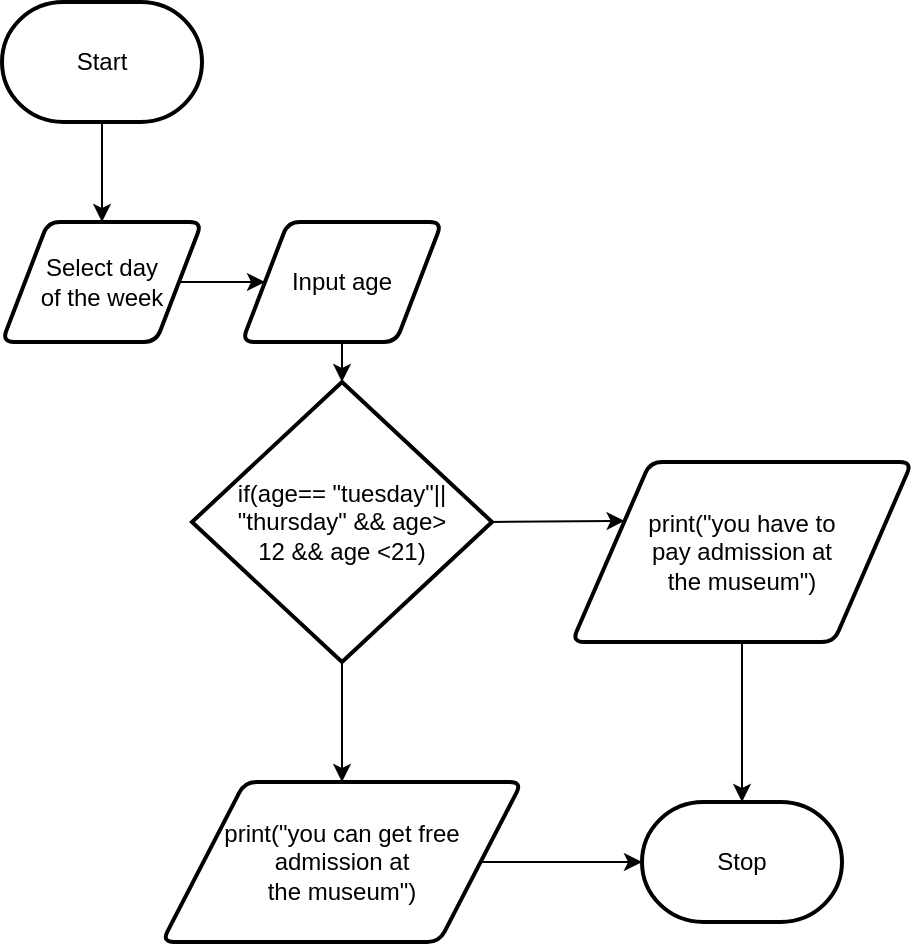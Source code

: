 <mxfile>
    <diagram id="GInHtZuMB5CcCfA9ihm7" name="Page-1">
        <mxGraphModel dx="1074" dy="741" grid="1" gridSize="10" guides="1" tooltips="1" connect="1" arrows="1" fold="1" page="1" pageScale="1" pageWidth="850" pageHeight="1100" math="0" shadow="0">
            <root>
                <mxCell id="0"/>
                <mxCell id="1" parent="0"/>
                <mxCell id="7" style="edgeStyle=none;html=1;" parent="1" source="2" target="3" edge="1">
                    <mxGeometry relative="1" as="geometry"/>
                </mxCell>
                <mxCell id="2" value="Start" style="strokeWidth=2;html=1;shape=mxgraph.flowchart.terminator;whiteSpace=wrap;" parent="1" vertex="1">
                    <mxGeometry x="90" y="160" width="100" height="60" as="geometry"/>
                </mxCell>
                <mxCell id="8" style="edgeStyle=none;html=1;exitX=1;exitY=0.5;exitDx=0;exitDy=0;entryX=0;entryY=0.5;entryDx=0;entryDy=0;" parent="1" source="3" target="5" edge="1">
                    <mxGeometry relative="1" as="geometry">
                        <mxPoint x="160" y="300" as="sourcePoint"/>
                        <mxPoint x="230" y="300" as="targetPoint"/>
                    </mxGeometry>
                </mxCell>
                <mxCell id="3" value="Select day &lt;br&gt;of the week" style="shape=parallelogram;html=1;strokeWidth=2;perimeter=parallelogramPerimeter;whiteSpace=wrap;rounded=1;arcSize=12;size=0.23;" parent="1" vertex="1">
                    <mxGeometry x="90" y="270" width="100" height="60" as="geometry"/>
                </mxCell>
                <mxCell id="10" style="edgeStyle=none;html=1;entryX=0.5;entryY=0;entryDx=0;entryDy=0;entryPerimeter=0;" parent="1" source="5" target="14" edge="1">
                    <mxGeometry relative="1" as="geometry">
                        <mxPoint x="280" y="380" as="targetPoint"/>
                    </mxGeometry>
                </mxCell>
                <mxCell id="5" value="Input age" style="shape=parallelogram;html=1;strokeWidth=2;perimeter=parallelogramPerimeter;whiteSpace=wrap;rounded=1;arcSize=12;size=0.23;" parent="1" vertex="1">
                    <mxGeometry x="210" y="270" width="100" height="60" as="geometry"/>
                </mxCell>
                <mxCell id="6" value="Stop" style="strokeWidth=2;html=1;shape=mxgraph.flowchart.terminator;whiteSpace=wrap;" parent="1" vertex="1">
                    <mxGeometry x="410" y="560" width="100" height="60" as="geometry"/>
                </mxCell>
                <mxCell id="14" value="if(age== &quot;tuesday&quot;|| &quot;thursday&quot; &amp;amp;&amp;amp; age&amp;gt;&lt;br&gt;12 &amp;amp;&amp;amp; age &amp;lt;21)" style="strokeWidth=2;html=1;shape=mxgraph.flowchart.decision;whiteSpace=wrap;" parent="1" vertex="1">
                    <mxGeometry x="185" y="350" width="150" height="140" as="geometry"/>
                </mxCell>
                <mxCell id="15" style="edgeStyle=none;html=1;exitX=1;exitY=0.5;exitDx=0;exitDy=0;exitPerimeter=0;entryX=0;entryY=0.25;entryDx=0;entryDy=0;" parent="1" source="14" target="17" edge="1">
                    <mxGeometry relative="1" as="geometry">
                        <mxPoint x="360" y="360" as="sourcePoint"/>
                        <mxPoint x="380" y="420" as="targetPoint"/>
                    </mxGeometry>
                </mxCell>
                <mxCell id="16" style="edgeStyle=none;html=1;exitX=0.5;exitY=1;exitDx=0;exitDy=0;exitPerimeter=0;entryX=0.5;entryY=0;entryDx=0;entryDy=0;" parent="1" source="14" target="18" edge="1">
                    <mxGeometry relative="1" as="geometry">
                        <mxPoint x="220" y="510" as="sourcePoint"/>
                        <mxPoint x="260" y="540" as="targetPoint"/>
                    </mxGeometry>
                </mxCell>
                <mxCell id="17" value="print(&quot;you have to &lt;br&gt;pay admission at &lt;br&gt;the museum&quot;)" style="shape=parallelogram;html=1;strokeWidth=2;perimeter=parallelogramPerimeter;whiteSpace=wrap;rounded=1;arcSize=12;size=0.23;" parent="1" vertex="1">
                    <mxGeometry x="375" y="390" width="170" height="90" as="geometry"/>
                </mxCell>
                <mxCell id="18" value="&lt;span&gt;print(&quot;you can get free&lt;br&gt;&lt;/span&gt;&lt;span&gt;admission at&lt;/span&gt;&lt;br&gt;&lt;span&gt;the museum&quot;)&lt;/span&gt;" style="shape=parallelogram;html=1;strokeWidth=2;perimeter=parallelogramPerimeter;whiteSpace=wrap;rounded=1;arcSize=12;size=0.23;" parent="1" vertex="1">
                    <mxGeometry x="170" y="550" width="180" height="80" as="geometry"/>
                </mxCell>
                <mxCell id="19" style="edgeStyle=none;html=1;exitX=1;exitY=0.5;exitDx=0;exitDy=0;entryX=0;entryY=0.5;entryDx=0;entryDy=0;entryPerimeter=0;" parent="1" source="18" target="6" edge="1">
                    <mxGeometry relative="1" as="geometry">
                        <mxPoint x="340" y="570" as="sourcePoint"/>
                        <mxPoint x="383" y="570" as="targetPoint"/>
                    </mxGeometry>
                </mxCell>
                <mxCell id="20" style="edgeStyle=none;html=1;exitX=0.5;exitY=1;exitDx=0;exitDy=0;entryX=0.5;entryY=0;entryDx=0;entryDy=0;entryPerimeter=0;" parent="1" source="17" target="6" edge="1">
                    <mxGeometry relative="1" as="geometry">
                        <mxPoint x="390" y="510" as="sourcePoint"/>
                        <mxPoint x="390" y="570" as="targetPoint"/>
                    </mxGeometry>
                </mxCell>
            </root>
        </mxGraphModel>
    </diagram>
</mxfile>